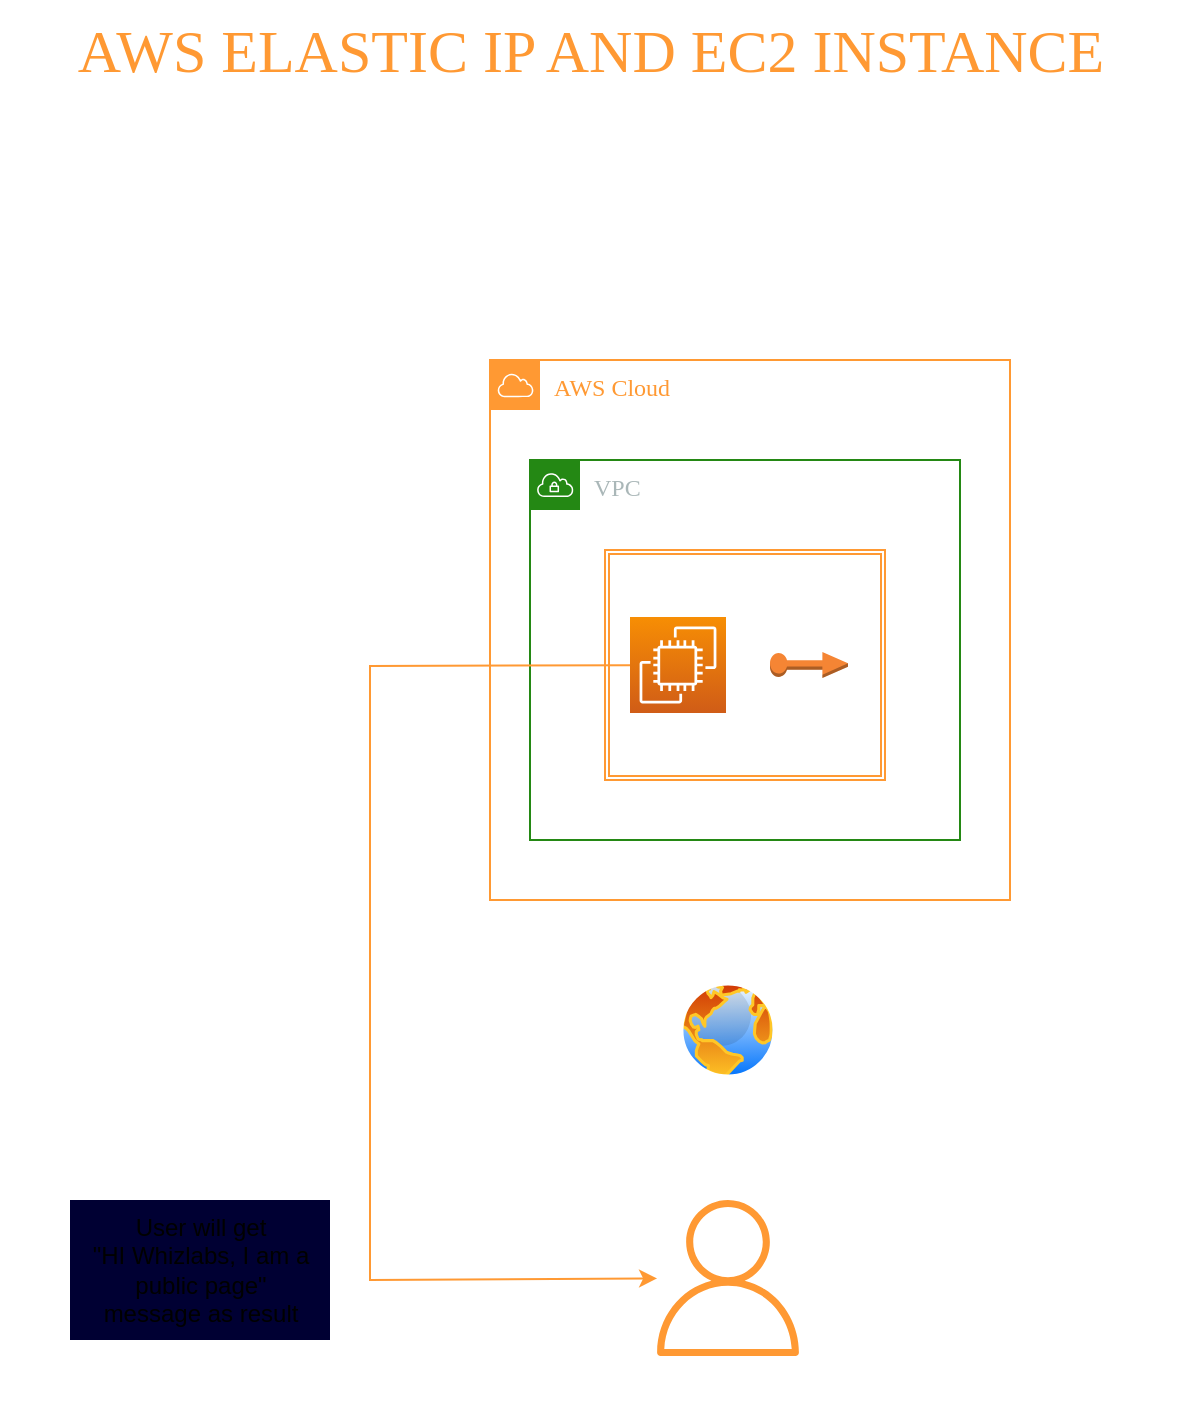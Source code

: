 <mxfile>
    <diagram id="PuGUkf0bcmuMFTp6DP8q" name="Page-1">
        <mxGraphModel dx="1458" dy="1033" grid="1" gridSize="10" guides="1" tooltips="1" connect="1" arrows="1" fold="1" page="1" pageScale="1" pageWidth="850" pageHeight="1100" math="0" shadow="0">
            <root>
                <mxCell id="0"/>
                <mxCell id="1" parent="0"/>
                <mxCell id="2" value="User will get &lt;br&gt;&quot;HI Whizlabs, I am a&lt;br&gt;public page&quot;&lt;br&gt;message as result" style="text;html=1;align=center;verticalAlign=middle;resizable=0;points=[];autosize=1;strokeColor=none;fillColor=#000033;" vertex="1" parent="1">
                    <mxGeometry x="150" y="720" width="130" height="70" as="geometry"/>
                </mxCell>
                <mxCell id="3" value="AWS ELASTIC IP AND EC2 INSTANCE" style="text;html=1;align=center;verticalAlign=middle;resizable=0;points=[];autosize=1;strokeColor=none;fillColor=none;labelBackgroundColor=none;fontFamily=Comic Sans MS;fontColor=#FF9933;fontSize=30;" vertex="1" parent="1">
                    <mxGeometry x="115" y="120" width="590" height="50" as="geometry"/>
                </mxCell>
                <mxCell id="5" value="Allocating Elastic IP and Associating it to EC2 Instance" style="text;html=1;align=center;verticalAlign=middle;resizable=0;points=[];autosize=1;strokeColor=none;fillColor=none;fontSize=20;fontFamily=Comic Sans MS;fontColor=#FFFFFF;" vertex="1" parent="1">
                    <mxGeometry x="150" y="180" width="540" height="40" as="geometry"/>
                </mxCell>
                <mxCell id="6" value="" style="outlineConnect=0;fontColor=#FF9933;gradientColor=none;fillColor=#FF9933;strokeColor=none;dashed=0;verticalLabelPosition=bottom;verticalAlign=top;align=center;html=1;fontSize=12;fontStyle=0;aspect=fixed;pointerEvents=1;shape=mxgraph.aws4.user;labelBackgroundColor=default;fontFamily=Comic Sans MS;shadow=0;" vertex="1" parent="1">
                    <mxGeometry x="440" y="720" width="78" height="78" as="geometry"/>
                </mxCell>
                <mxCell id="7" value="&lt;font color=&quot;#ff9933&quot;&gt;AWS Cloud&lt;/font&gt;" style="points=[[0,0],[0.25,0],[0.5,0],[0.75,0],[1,0],[1,0.25],[1,0.5],[1,0.75],[1,1],[0.75,1],[0.5,1],[0.25,1],[0,1],[0,0.75],[0,0.5],[0,0.25]];outlineConnect=0;gradientColor=none;html=1;whiteSpace=wrap;fontSize=12;fontStyle=0;container=1;pointerEvents=0;collapsible=0;recursiveResize=0;shape=mxgraph.aws4.group;grIcon=mxgraph.aws4.group_aws_cloud;strokeColor=#FF9933;fillColor=none;verticalAlign=top;align=left;spacingLeft=30;fontColor=#232F3E;dashed=0;labelBackgroundColor=default;fontFamily=Comic Sans MS;" vertex="1" parent="1">
                    <mxGeometry x="360" y="300" width="260" height="270" as="geometry"/>
                </mxCell>
                <mxCell id="8" value="VPC" style="points=[[0,0],[0.25,0],[0.5,0],[0.75,0],[1,0],[1,0.25],[1,0.5],[1,0.75],[1,1],[0.75,1],[0.5,1],[0.25,1],[0,1],[0,0.75],[0,0.5],[0,0.25]];outlineConnect=0;gradientColor=none;html=1;whiteSpace=wrap;fontSize=12;fontStyle=0;container=1;pointerEvents=0;collapsible=0;recursiveResize=0;shape=mxgraph.aws4.group;grIcon=mxgraph.aws4.group_vpc;strokeColor=#248814;fillColor=none;verticalAlign=top;align=left;spacingLeft=30;fontColor=#AAB7B8;dashed=0;shadow=0;labelBackgroundColor=default;sketch=0;fontFamily=Comic Sans MS;" vertex="1" parent="7">
                    <mxGeometry x="20" y="50" width="215" height="190" as="geometry"/>
                </mxCell>
                <mxCell id="10" value="" style="shape=ext;double=1;rounded=0;whiteSpace=wrap;html=1;shadow=0;labelBackgroundColor=default;sketch=0;fontFamily=Comic Sans MS;fontSize=20;fontColor=#FF9933;fillColor=none;strokeColor=#FF9933;strokeWidth=1;" vertex="1" parent="8">
                    <mxGeometry x="37.5" y="45" width="140" height="115" as="geometry"/>
                </mxCell>
                <mxCell id="11" value="" style="sketch=0;points=[[0,0,0],[0.25,0,0],[0.5,0,0],[0.75,0,0],[1,0,0],[0,1,0],[0.25,1,0],[0.5,1,0],[0.75,1,0],[1,1,0],[0,0.25,0],[0,0.5,0],[0,0.75,0],[1,0.25,0],[1,0.5,0],[1,0.75,0]];outlineConnect=0;fontColor=#232F3E;gradientColor=#F78E04;gradientDirection=north;fillColor=#D05C17;strokeColor=#ffffff;dashed=0;verticalLabelPosition=bottom;verticalAlign=top;align=center;html=1;fontSize=12;fontStyle=0;aspect=fixed;shape=mxgraph.aws4.resourceIcon;resIcon=mxgraph.aws4.ec2;shadow=0;labelBackgroundColor=default;strokeWidth=1;fontFamily=Comic Sans MS;" vertex="1" parent="8">
                    <mxGeometry x="50" y="78.5" width="48" height="48" as="geometry"/>
                </mxCell>
                <mxCell id="12" value="" style="outlineConnect=0;dashed=0;verticalLabelPosition=bottom;verticalAlign=top;align=center;html=1;shape=mxgraph.aws3.elastic_ip;fillColor=#F58534;gradientColor=none;shadow=0;labelBackgroundColor=default;sketch=0;strokeColor=#FF9933;strokeWidth=1;fontFamily=Comic Sans MS;fontSize=20;fontColor=#FF9933;" vertex="1" parent="8">
                    <mxGeometry x="120" y="96" width="39" height="13" as="geometry"/>
                </mxCell>
                <mxCell id="16" value="EC2" style="text;html=1;align=center;verticalAlign=middle;resizable=0;points=[];autosize=1;strokeColor=none;fillColor=none;fontSize=12;fontFamily=Comic Sans MS;fontColor=#FFFFFF;" vertex="1" parent="8">
                    <mxGeometry x="45" y="126.5" width="50" height="30" as="geometry"/>
                </mxCell>
                <mxCell id="17" value="&lt;font style=&quot;font-size: 8px;&quot;&gt;Elastic IP Address&lt;/font&gt;" style="text;html=1;align=center;verticalAlign=middle;resizable=0;points=[];autosize=1;strokeColor=none;fillColor=none;fontSize=12;fontFamily=Comic Sans MS;fontColor=#FFFFFF;" vertex="1" parent="8">
                    <mxGeometry x="94.5" y="109" width="90" height="30" as="geometry"/>
                </mxCell>
                <mxCell id="13" value="" style="aspect=fixed;perimeter=ellipsePerimeter;html=1;align=center;shadow=0;dashed=0;spacingTop=3;image;image=img/lib/active_directory/internet_globe.svg;labelBackgroundColor=default;sketch=0;strokeColor=#FF9933;strokeWidth=1;fontFamily=Comic Sans MS;fontSize=20;fontColor=#FF9933;fillColor=#FF9933;" vertex="1" parent="1">
                    <mxGeometry x="454" y="610" width="50" height="50" as="geometry"/>
                </mxCell>
                <mxCell id="14" value="&lt;font style=&quot;font-size: 12px;&quot; color=&quot;#ffffff&quot;&gt;Internet&lt;/font&gt;" style="text;html=1;align=center;verticalAlign=middle;resizable=0;points=[];autosize=1;strokeColor=none;fillColor=none;fontSize=20;fontFamily=Comic Sans MS;fontColor=#FF9933;" vertex="1" parent="1">
                    <mxGeometry x="445" y="650" width="70" height="40" as="geometry"/>
                </mxCell>
                <mxCell id="15" value="USER" style="text;html=1;align=center;verticalAlign=middle;resizable=0;points=[];autosize=1;strokeColor=none;fillColor=none;fontSize=12;fontFamily=Comic Sans MS;fontColor=#FFFFFF;" vertex="1" parent="1">
                    <mxGeometry x="450" y="798" width="60" height="30" as="geometry"/>
                </mxCell>
                <mxCell id="18" style="edgeStyle=none;html=1;fontFamily=Comic Sans MS;fontSize=8;fontColor=#FF9933;strokeColor=#FF9933;rounded=0;" edge="1" parent="1" source="11" target="6">
                    <mxGeometry relative="1" as="geometry">
                        <mxPoint x="320" y="750" as="targetPoint"/>
                        <Array as="points">
                            <mxPoint x="300" y="453"/>
                            <mxPoint x="300" y="760"/>
                        </Array>
                    </mxGeometry>
                </mxCell>
            </root>
        </mxGraphModel>
    </diagram>
</mxfile>